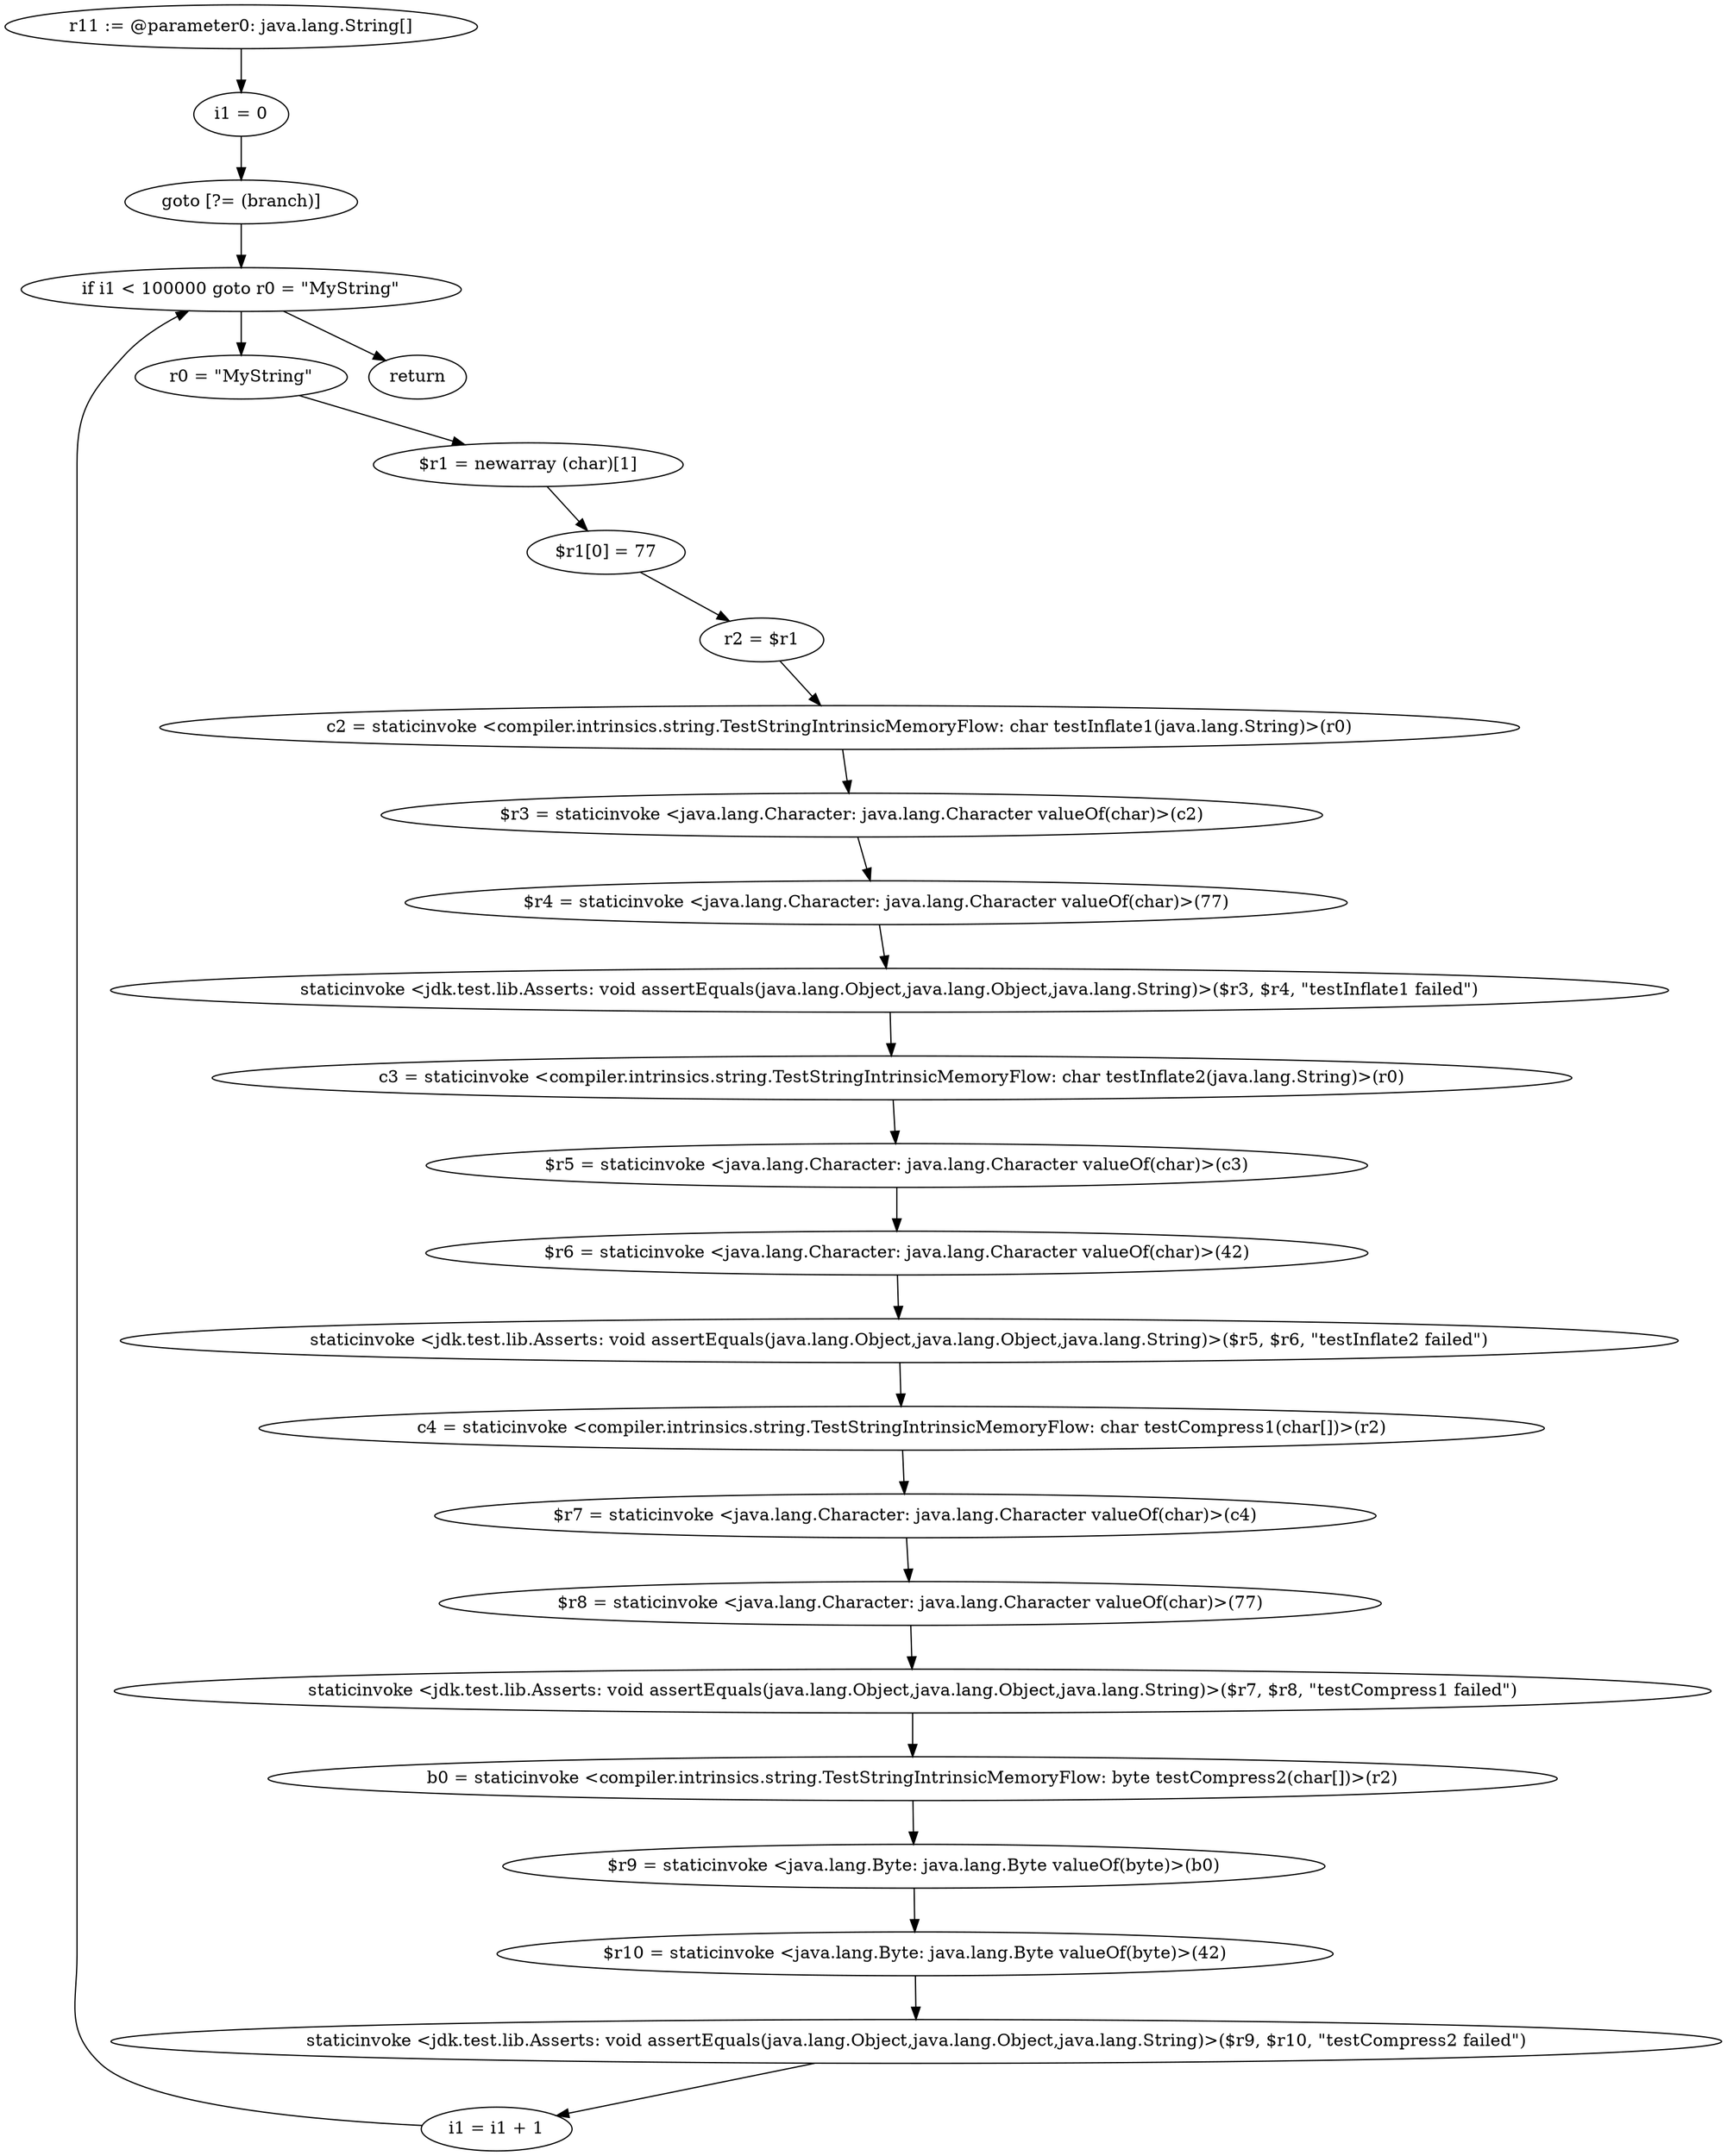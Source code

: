 digraph "unitGraph" {
    "r11 := @parameter0: java.lang.String[]"
    "i1 = 0"
    "goto [?= (branch)]"
    "r0 = \"MyString\""
    "$r1 = newarray (char)[1]"
    "$r1[0] = 77"
    "r2 = $r1"
    "c2 = staticinvoke <compiler.intrinsics.string.TestStringIntrinsicMemoryFlow: char testInflate1(java.lang.String)>(r0)"
    "$r3 = staticinvoke <java.lang.Character: java.lang.Character valueOf(char)>(c2)"
    "$r4 = staticinvoke <java.lang.Character: java.lang.Character valueOf(char)>(77)"
    "staticinvoke <jdk.test.lib.Asserts: void assertEquals(java.lang.Object,java.lang.Object,java.lang.String)>($r3, $r4, \"testInflate1 failed\")"
    "c3 = staticinvoke <compiler.intrinsics.string.TestStringIntrinsicMemoryFlow: char testInflate2(java.lang.String)>(r0)"
    "$r5 = staticinvoke <java.lang.Character: java.lang.Character valueOf(char)>(c3)"
    "$r6 = staticinvoke <java.lang.Character: java.lang.Character valueOf(char)>(42)"
    "staticinvoke <jdk.test.lib.Asserts: void assertEquals(java.lang.Object,java.lang.Object,java.lang.String)>($r5, $r6, \"testInflate2 failed\")"
    "c4 = staticinvoke <compiler.intrinsics.string.TestStringIntrinsicMemoryFlow: char testCompress1(char[])>(r2)"
    "$r7 = staticinvoke <java.lang.Character: java.lang.Character valueOf(char)>(c4)"
    "$r8 = staticinvoke <java.lang.Character: java.lang.Character valueOf(char)>(77)"
    "staticinvoke <jdk.test.lib.Asserts: void assertEquals(java.lang.Object,java.lang.Object,java.lang.String)>($r7, $r8, \"testCompress1 failed\")"
    "b0 = staticinvoke <compiler.intrinsics.string.TestStringIntrinsicMemoryFlow: byte testCompress2(char[])>(r2)"
    "$r9 = staticinvoke <java.lang.Byte: java.lang.Byte valueOf(byte)>(b0)"
    "$r10 = staticinvoke <java.lang.Byte: java.lang.Byte valueOf(byte)>(42)"
    "staticinvoke <jdk.test.lib.Asserts: void assertEquals(java.lang.Object,java.lang.Object,java.lang.String)>($r9, $r10, \"testCompress2 failed\")"
    "i1 = i1 + 1"
    "if i1 < 100000 goto r0 = \"MyString\""
    "return"
    "r11 := @parameter0: java.lang.String[]"->"i1 = 0";
    "i1 = 0"->"goto [?= (branch)]";
    "goto [?= (branch)]"->"if i1 < 100000 goto r0 = \"MyString\"";
    "r0 = \"MyString\""->"$r1 = newarray (char)[1]";
    "$r1 = newarray (char)[1]"->"$r1[0] = 77";
    "$r1[0] = 77"->"r2 = $r1";
    "r2 = $r1"->"c2 = staticinvoke <compiler.intrinsics.string.TestStringIntrinsicMemoryFlow: char testInflate1(java.lang.String)>(r0)";
    "c2 = staticinvoke <compiler.intrinsics.string.TestStringIntrinsicMemoryFlow: char testInflate1(java.lang.String)>(r0)"->"$r3 = staticinvoke <java.lang.Character: java.lang.Character valueOf(char)>(c2)";
    "$r3 = staticinvoke <java.lang.Character: java.lang.Character valueOf(char)>(c2)"->"$r4 = staticinvoke <java.lang.Character: java.lang.Character valueOf(char)>(77)";
    "$r4 = staticinvoke <java.lang.Character: java.lang.Character valueOf(char)>(77)"->"staticinvoke <jdk.test.lib.Asserts: void assertEquals(java.lang.Object,java.lang.Object,java.lang.String)>($r3, $r4, \"testInflate1 failed\")";
    "staticinvoke <jdk.test.lib.Asserts: void assertEquals(java.lang.Object,java.lang.Object,java.lang.String)>($r3, $r4, \"testInflate1 failed\")"->"c3 = staticinvoke <compiler.intrinsics.string.TestStringIntrinsicMemoryFlow: char testInflate2(java.lang.String)>(r0)";
    "c3 = staticinvoke <compiler.intrinsics.string.TestStringIntrinsicMemoryFlow: char testInflate2(java.lang.String)>(r0)"->"$r5 = staticinvoke <java.lang.Character: java.lang.Character valueOf(char)>(c3)";
    "$r5 = staticinvoke <java.lang.Character: java.lang.Character valueOf(char)>(c3)"->"$r6 = staticinvoke <java.lang.Character: java.lang.Character valueOf(char)>(42)";
    "$r6 = staticinvoke <java.lang.Character: java.lang.Character valueOf(char)>(42)"->"staticinvoke <jdk.test.lib.Asserts: void assertEquals(java.lang.Object,java.lang.Object,java.lang.String)>($r5, $r6, \"testInflate2 failed\")";
    "staticinvoke <jdk.test.lib.Asserts: void assertEquals(java.lang.Object,java.lang.Object,java.lang.String)>($r5, $r6, \"testInflate2 failed\")"->"c4 = staticinvoke <compiler.intrinsics.string.TestStringIntrinsicMemoryFlow: char testCompress1(char[])>(r2)";
    "c4 = staticinvoke <compiler.intrinsics.string.TestStringIntrinsicMemoryFlow: char testCompress1(char[])>(r2)"->"$r7 = staticinvoke <java.lang.Character: java.lang.Character valueOf(char)>(c4)";
    "$r7 = staticinvoke <java.lang.Character: java.lang.Character valueOf(char)>(c4)"->"$r8 = staticinvoke <java.lang.Character: java.lang.Character valueOf(char)>(77)";
    "$r8 = staticinvoke <java.lang.Character: java.lang.Character valueOf(char)>(77)"->"staticinvoke <jdk.test.lib.Asserts: void assertEquals(java.lang.Object,java.lang.Object,java.lang.String)>($r7, $r8, \"testCompress1 failed\")";
    "staticinvoke <jdk.test.lib.Asserts: void assertEquals(java.lang.Object,java.lang.Object,java.lang.String)>($r7, $r8, \"testCompress1 failed\")"->"b0 = staticinvoke <compiler.intrinsics.string.TestStringIntrinsicMemoryFlow: byte testCompress2(char[])>(r2)";
    "b0 = staticinvoke <compiler.intrinsics.string.TestStringIntrinsicMemoryFlow: byte testCompress2(char[])>(r2)"->"$r9 = staticinvoke <java.lang.Byte: java.lang.Byte valueOf(byte)>(b0)";
    "$r9 = staticinvoke <java.lang.Byte: java.lang.Byte valueOf(byte)>(b0)"->"$r10 = staticinvoke <java.lang.Byte: java.lang.Byte valueOf(byte)>(42)";
    "$r10 = staticinvoke <java.lang.Byte: java.lang.Byte valueOf(byte)>(42)"->"staticinvoke <jdk.test.lib.Asserts: void assertEquals(java.lang.Object,java.lang.Object,java.lang.String)>($r9, $r10, \"testCompress2 failed\")";
    "staticinvoke <jdk.test.lib.Asserts: void assertEquals(java.lang.Object,java.lang.Object,java.lang.String)>($r9, $r10, \"testCompress2 failed\")"->"i1 = i1 + 1";
    "i1 = i1 + 1"->"if i1 < 100000 goto r0 = \"MyString\"";
    "if i1 < 100000 goto r0 = \"MyString\""->"return";
    "if i1 < 100000 goto r0 = \"MyString\""->"r0 = \"MyString\"";
}
